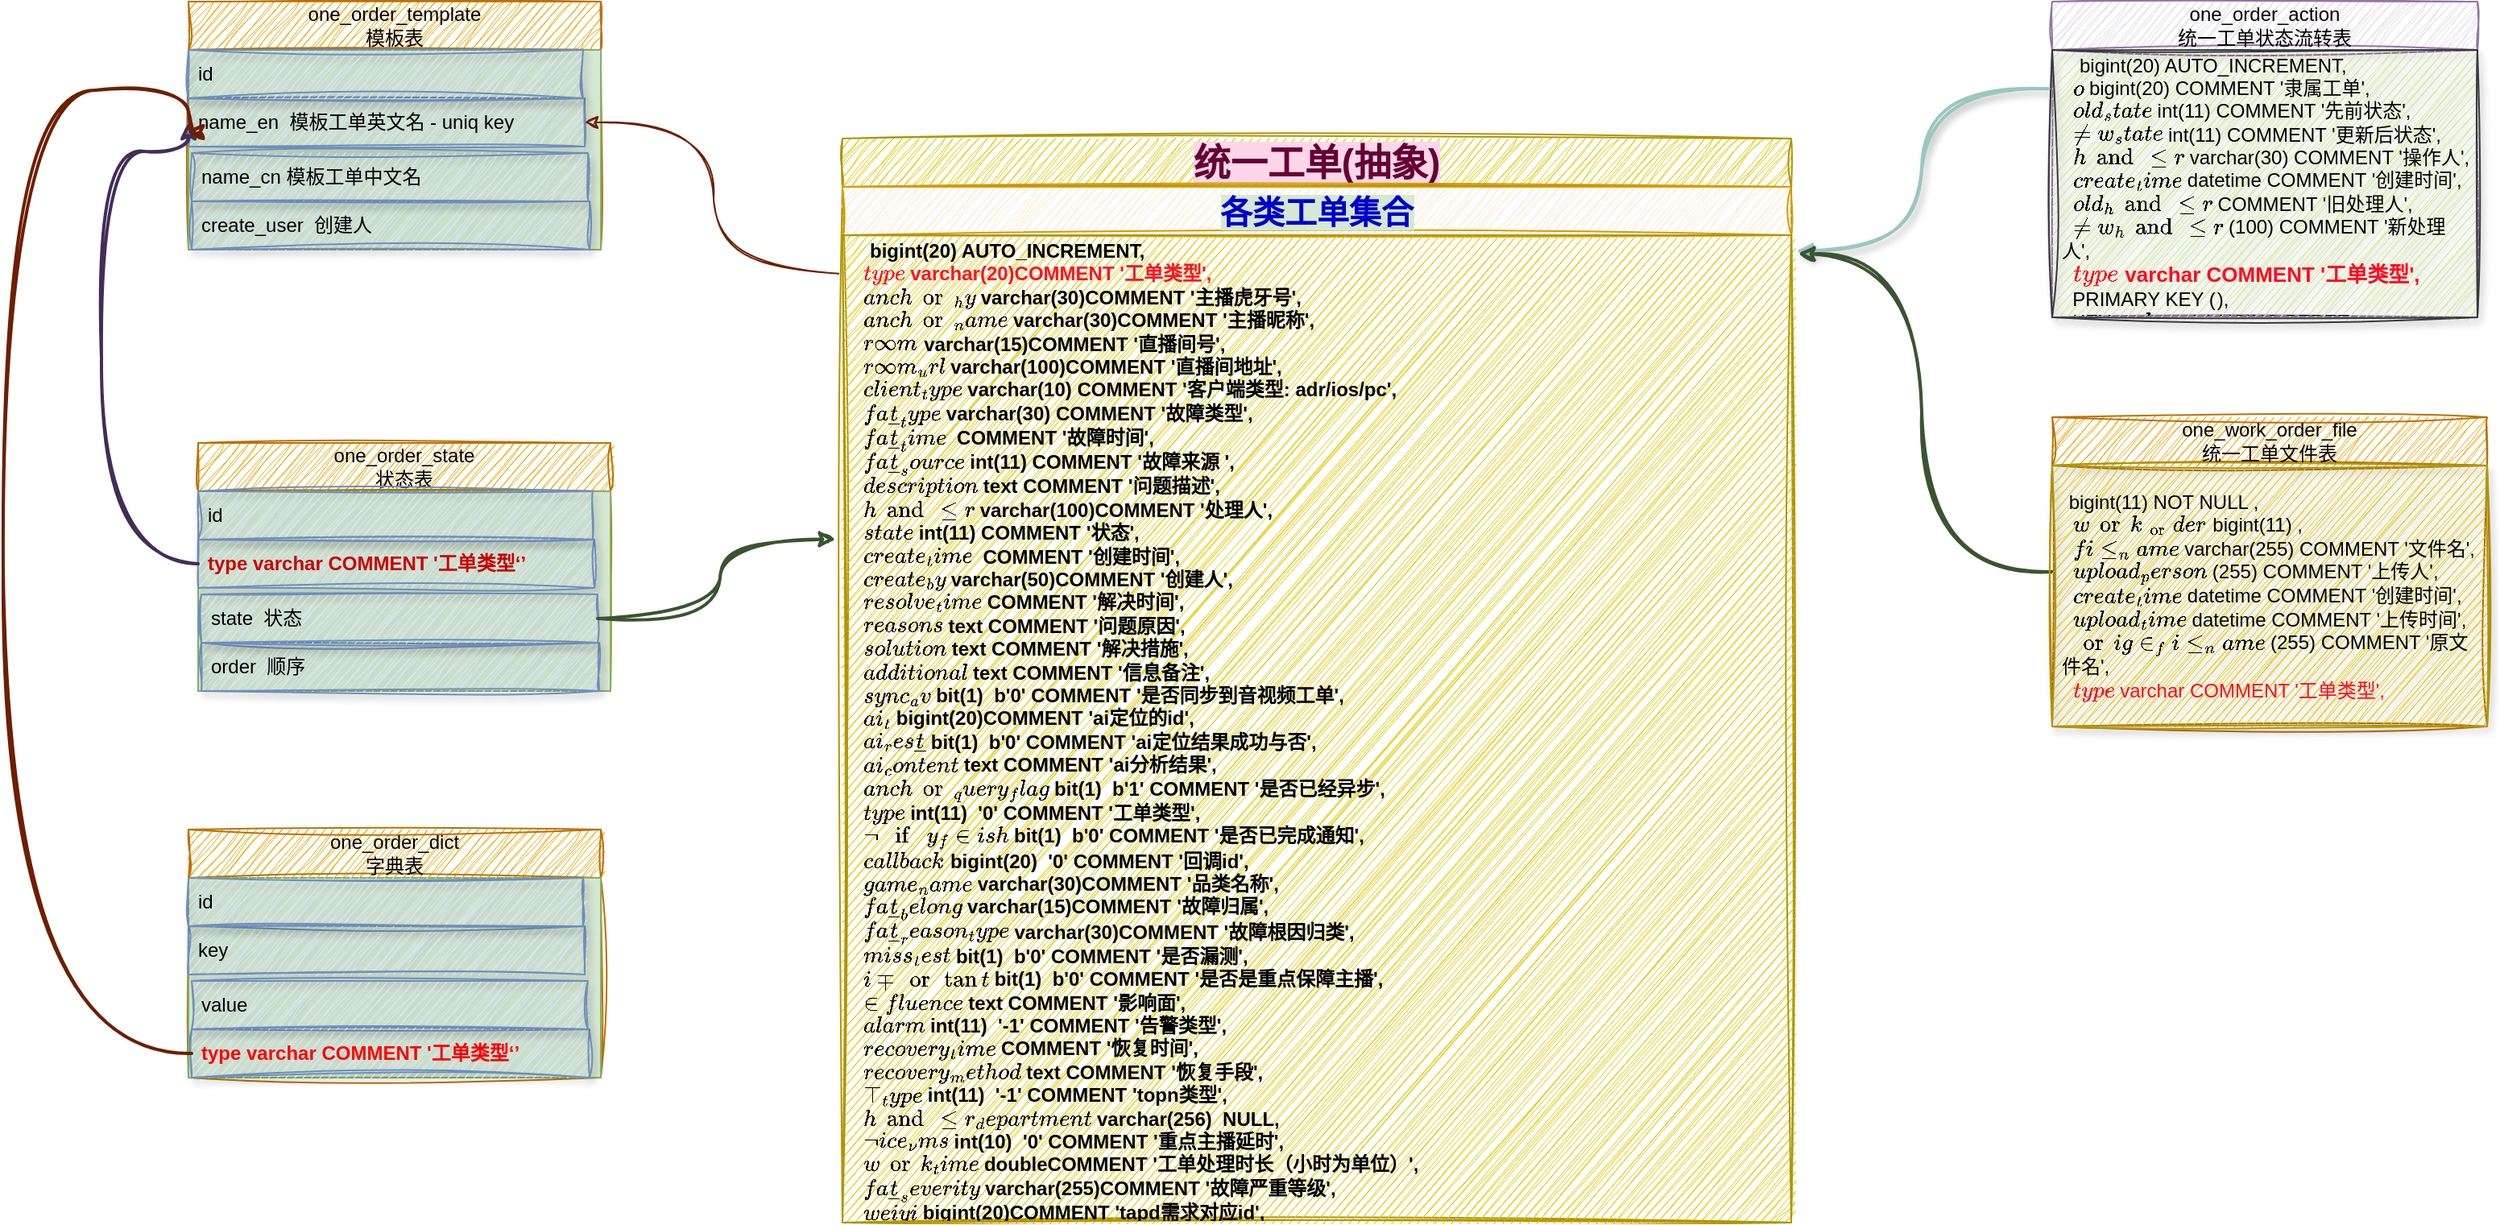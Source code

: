 <mxfile version="21.3.6" type="github">
  <diagram name="第 1 页" id="loO8J_f7rhpcHcMpDg0o">
    <mxGraphModel dx="2501" dy="830" grid="0" gridSize="10" guides="1" tooltips="1" connect="1" arrows="1" fold="1" page="1" pageScale="1" pageWidth="827" pageHeight="1169" math="0" shadow="0">
      <root>
        <mxCell id="0" />
        <mxCell id="1" parent="0" />
        <mxCell id="DDXEKQqKeJ_g27bmDHw1-1" value="&lt;font color=&quot;#660033&quot; style=&quot;font-size: 23px; background-color: rgb(255, 214, 233);&quot;&gt;统一工单(抽象)&lt;/font&gt;" style="swimlane;fontStyle=1;childLayout=stackLayout;horizontal=1;startSize=30;horizontalStack=0;resizeParent=1;resizeParentMax=0;resizeLast=0;collapsible=1;marginBottom=0;whiteSpace=wrap;html=1;fillColor=#e3c800;strokeColor=#B09500;sketch=1;curveFitting=1;jiggle=2;fontColor=#000000;" vertex="1" parent="1">
          <mxGeometry x="283" y="169" width="589" height="673" as="geometry" />
        </mxCell>
        <mxCell id="DDXEKQqKeJ_g27bmDHw1-2" value="&lt;font color=&quot;#0000cc&quot; size=&quot;1&quot;&gt;&lt;b style=&quot;font-size: 20px; background-color: rgb(213, 232, 212);&quot;&gt;各类工单集合&lt;/b&gt;&lt;/font&gt;" style="text;strokeColor=#d79b00;fillColor=#ffe6cc;align=center;verticalAlign=middle;spacingLeft=4;spacingRight=4;overflow=hidden;points=[[0,0.5],[1,0.5]];portConstraint=eastwest;rotatable=0;whiteSpace=wrap;html=1;sketch=1;curveFitting=1;jiggle=2;" vertex="1" parent="DDXEKQqKeJ_g27bmDHw1-1">
          <mxGeometry y="30" width="589" height="30" as="geometry" />
        </mxCell>
        <mxCell id="DDXEKQqKeJ_g27bmDHw1-4" value="&lt;div&gt;&amp;nbsp; `id` bigint(20) AUTO_INCREMENT,&lt;/div&gt;&lt;div&gt;&amp;nbsp; &lt;font color=&quot;#ff1222&quot;&gt;`type` varchar(20)COMMENT &#39;工单类型&#39;,&lt;/font&gt;&lt;/div&gt;&lt;div&gt;&amp;nbsp; `anchor_hyid` varchar(30)COMMENT &#39;主播虎牙号&#39;,&lt;/div&gt;&lt;div&gt;&amp;nbsp; `anchor_name` varchar(30)COMMENT &#39;主播昵称&#39;,&lt;/div&gt;&lt;div&gt;&amp;nbsp; `room_id` varchar(15)COMMENT &#39;直播间号&#39;,&lt;/div&gt;&lt;div&gt;&amp;nbsp; `room_url` varchar(100)COMMENT &#39;直播间地址&#39;,&lt;/div&gt;&lt;div&gt;&amp;nbsp; `client_type` varchar(10) COMMENT &#39;客户端类型: adr/ios/pc&#39;,&lt;/div&gt;&lt;div&gt;&amp;nbsp; `fault_type` varchar(30) COMMENT &#39;故障类型&#39;,&lt;/div&gt;&lt;div&gt;&amp;nbsp; `fault_time`&amp;nbsp; COMMENT &#39;故障时间&#39;,&lt;/div&gt;&lt;div&gt;&amp;nbsp; `fault_source` int(11) COMMENT &#39;故障来源 &#39;,&lt;/div&gt;&lt;div&gt;&amp;nbsp; `description` text COMMENT &#39;问题描述&#39;,&lt;/div&gt;&lt;div&gt;&amp;nbsp; `handler` varchar(100)COMMENT &#39;处理人&#39;,&lt;/div&gt;&lt;div&gt;&amp;nbsp; `state` int(11) COMMENT &#39;状态&#39;,&lt;/div&gt;&lt;div&gt;&amp;nbsp; `create_time`&amp;nbsp; COMMENT &#39;创建时间&#39;,&lt;/div&gt;&lt;div&gt;&amp;nbsp; `create_by` varchar(50)COMMENT &#39;创建人&#39;,&lt;/div&gt;&lt;div&gt;&amp;nbsp; `resolve_time` COMMENT &#39;解决时间&#39;,&lt;/div&gt;&lt;div&gt;&amp;nbsp; `reasons` text COMMENT &#39;问题原因&#39;,&lt;/div&gt;&lt;div&gt;&amp;nbsp; `solution` text COMMENT &#39;解决措施&#39;,&lt;/div&gt;&lt;div&gt;&amp;nbsp; `additional` text COMMENT &#39;信息备注&#39;,&lt;/div&gt;&lt;div&gt;&amp;nbsp; `sync_av` bit(1)&amp;nbsp; b&#39;0&#39; COMMENT &#39;是否同步到音视频工单&#39;,&lt;/div&gt;&lt;div&gt;&amp;nbsp; `ai_tid` bigint(20)COMMENT &#39;ai定位的id&#39;,&lt;/div&gt;&lt;div&gt;&amp;nbsp; `ai_result` bit(1)&amp;nbsp; b&#39;0&#39; COMMENT &#39;ai定位结果成功与否&#39;,&lt;/div&gt;&lt;div&gt;&amp;nbsp; `ai_content` text COMMENT &#39;ai分析结果&#39;,&lt;/div&gt;&lt;div&gt;&amp;nbsp; `anchor_query_flag` bit(1)&amp;nbsp; b&#39;1&#39; COMMENT &#39;是否已经异步&#39;,&lt;/div&gt;&lt;div&gt;&amp;nbsp; `type` int(11)&amp;nbsp; &#39;0&#39; COMMENT &#39;工单类型&#39;,&lt;/div&gt;&lt;div&gt;&amp;nbsp; `notify_finish` bit(1)&amp;nbsp; b&#39;0&#39; COMMENT &#39;是否已完成通知&#39;,&lt;/div&gt;&lt;div&gt;&amp;nbsp; `callback_id` bigint(20)&amp;nbsp; &#39;0&#39; COMMENT &#39;回调id&#39;,&lt;/div&gt;&lt;div&gt;&amp;nbsp; `game_name` varchar(30)COMMENT &#39;品类名称&#39;,&lt;/div&gt;&lt;div&gt;&amp;nbsp; `fault_belong` varchar(15)COMMENT &#39;故障归属&#39;,&lt;/div&gt;&lt;div&gt;&amp;nbsp; `fault_reason_type` varchar(30)COMMENT &#39;故障根因归类&#39;,&lt;/div&gt;&lt;div&gt;&amp;nbsp; `miss_test` bit(1)&amp;nbsp; b&#39;0&#39; COMMENT &#39;是否漏测&#39;,&lt;/div&gt;&lt;div&gt;&amp;nbsp; `important` bit(1)&amp;nbsp; b&#39;0&#39; COMMENT &#39;是否是重点保障主播&#39;,&lt;/div&gt;&lt;div&gt;&amp;nbsp; `influence` text COMMENT &#39;影响面&#39;,&lt;/div&gt;&lt;div&gt;&amp;nbsp; `alarm` int(11)&amp;nbsp; &#39;-1&#39; COMMENT &#39;告警类型&#39;,&lt;/div&gt;&lt;div&gt;&amp;nbsp; `recovery_time` COMMENT &#39;恢复时间&#39;,&lt;/div&gt;&lt;div&gt;&amp;nbsp; `recovery_method` text COMMENT &#39;恢复手段&#39;,&lt;/div&gt;&lt;div&gt;&amp;nbsp; `top_type` int(11)&amp;nbsp; &#39;-1&#39; COMMENT &#39;topn类型&#39;,&lt;/div&gt;&lt;div&gt;&amp;nbsp; `handler_department` varchar(256)&amp;nbsp; NULL,&lt;/div&gt;&lt;div&gt;&amp;nbsp; `notice_nums` int(10)&amp;nbsp; &#39;0&#39; COMMENT &#39;重点主播延时&#39;,&lt;/div&gt;&lt;div&gt;&amp;nbsp; `work_time` doubleCOMMENT &#39;工单处理时长（小时为单位）&#39;,&lt;/div&gt;&lt;div&gt;&amp;nbsp; `fault_severity` varchar(255)COMMENT &#39;故障严重等级&#39;,&lt;/div&gt;&lt;div&gt;&amp;nbsp; `weiyiid` bigint(20)COMMENT &#39;tapd需求对应id&#39;,&lt;/div&gt;&lt;div&gt;&amp;nbsp; `biz_type` int(11)&amp;nbsp; NULL,&lt;/div&gt;&lt;div&gt;&amp;nbsp; `main_tips` varchar(400)COMMENT &#39;主报表链接&#39;,&lt;/div&gt;&lt;div&gt;&amp;nbsp; `sub_tips` varchar(400)COMMENT &#39;子报表链接&#39;,&lt;/div&gt;&lt;div&gt;&amp;nbsp; `context` text COMMENT &#39;告警上下文(音视频推送进来)&#39;,&lt;/div&gt;&lt;div&gt;&amp;nbsp; `feedback_nums` int(11)&amp;nbsp; &#39;0&#39; COMMENT &#39;反馈数量/人数&#39;,&lt;/div&gt;&lt;div&gt;&amp;nbsp; `user_feedback_time`&amp;nbsp; COMMENT &#39;用户反馈时间&#39;,&lt;/div&gt;&lt;div&gt;&amp;nbsp; `assistant_feedback_time`&amp;nbsp; COMMENT &#39;客服反馈时间&#39;,&lt;/div&gt;&lt;div&gt;&amp;nbsp; `affect_business` varchar(200)COMMENT &#39;影响业务&#39;,&lt;/div&gt;&lt;div&gt;&amp;nbsp; `response_time` COMMENT &#39;响应时间&#39;,&lt;/div&gt;&lt;div&gt;&amp;nbsp; `happen_start_time` COMMENT &#39;多发故障起始时间&#39;,&lt;/div&gt;&lt;div&gt;&amp;nbsp; `happen_end_time` COMMENT &#39;多发故障结束时间&#39;,&lt;/div&gt;&lt;div&gt;&amp;nbsp; `dept` varchar(50) COMMENT &#39;部门&#39;,&lt;/div&gt;&lt;div&gt;&amp;nbsp; `group_name` varchar(50) COMMENT &#39;组名&#39;,&lt;/div&gt;&lt;div&gt;&amp;nbsp; `persons` varchar(1000) COMMENT &#39;值班人员列表, 逗号分隔&#39;,&lt;/div&gt;&lt;div&gt;&amp;nbsp; `schedule_type` int(11)&amp;nbsp; &#39;0&#39; COMMENT &#39;排班方式&#39;,&lt;/div&gt;&lt;div&gt;&amp;nbsp; `wxg_robot_sdk` varchar(500)COMMENT &#39;微信群机器人&#39;,&lt;/div&gt;&lt;div&gt;&amp;nbsp; `category` varchar(200) COMMENT &#39;品类名称&#39;,&lt;/div&gt;&lt;div&gt;&amp;nbsp; `activity_name` varchar(200) COMMENT &#39;活动名称&#39;,&lt;/div&gt;&lt;div&gt;&amp;nbsp; `feedback_time` COMMENT &#39;反馈时间&#39;,&lt;/div&gt;&lt;div&gt;&amp;nbsp; `modify_time` COMMENT &#39;修改时间&#39;,&lt;/div&gt;" style="text;strokeColor=#B09500;fillColor=#e3c800;align=left;verticalAlign=middle;spacingLeft=4;spacingRight=4;overflow=hidden;points=[[0,0.5],[1,0.5]];portConstraint=eastwest;rotatable=0;whiteSpace=wrap;html=1;sketch=1;curveFitting=1;jiggle=2;fontColor=#000000;fontStyle=1" vertex="1" parent="DDXEKQqKeJ_g27bmDHw1-1">
          <mxGeometry y="60" width="589" height="613" as="geometry" />
        </mxCell>
        <mxCell id="DDXEKQqKeJ_g27bmDHw1-35" value="one_order_state&lt;br&gt;状态表" style="swimlane;fontStyle=0;childLayout=stackLayout;horizontal=1;startSize=30;horizontalStack=0;resizeParent=1;resizeParentMax=0;resizeLast=0;collapsible=1;marginBottom=0;whiteSpace=wrap;html=1;sketch=1;curveFitting=1;jiggle=2;fillColor=#f0a30a;fontColor=#000000;strokeColor=#BD7000;movable=1;resizable=1;rotatable=1;deletable=1;editable=1;locked=0;connectable=1;container=0;" vertex="1" parent="1">
          <mxGeometry x="-117" y="358" width="256" height="154" as="geometry" />
        </mxCell>
        <mxCell id="DDXEKQqKeJ_g27bmDHw1-44" value="" style="group;fillColor=#d5e8d4;strokeColor=#82b366;" vertex="1" connectable="0" parent="DDXEKQqKeJ_g27bmDHw1-35">
          <mxGeometry y="30" width="256" height="124" as="geometry" />
        </mxCell>
        <mxCell id="DDXEKQqKeJ_g27bmDHw1-43" value="order&amp;nbsp; 顺序" style="text;strokeColor=#6c8ebf;fillColor=#dae8fc;align=left;verticalAlign=middle;spacingLeft=4;spacingRight=4;overflow=hidden;points=[[0,0.5],[1,0.5]];portConstraint=eastwest;rotatable=0;whiteSpace=wrap;html=1;sketch=1;curveFitting=1;jiggle=2;shadow=1;" vertex="1" parent="DDXEKQqKeJ_g27bmDHw1-44">
          <mxGeometry x="2" y="94" width="247" height="30" as="geometry" />
        </mxCell>
        <mxCell id="DDXEKQqKeJ_g27bmDHw1-37" value="&lt;b&gt;&lt;font color=&quot;#cc0000&quot;&gt;type varchar COMMENT &#39;工单类型‘’&amp;nbsp;&lt;/font&gt;&lt;/b&gt;" style="text;strokeColor=#6c8ebf;fillColor=#dae8fc;align=left;verticalAlign=middle;spacingLeft=4;spacingRight=4;overflow=hidden;points=[[0,0.5],[1,0.5]];portConstraint=eastwest;rotatable=0;whiteSpace=wrap;html=1;sketch=1;curveFitting=1;jiggle=2;shadow=1;" vertex="1" parent="DDXEKQqKeJ_g27bmDHw1-44">
          <mxGeometry y="30" width="246" height="30" as="geometry" />
        </mxCell>
        <mxCell id="DDXEKQqKeJ_g27bmDHw1-38" value="state&amp;nbsp; 状态" style="text;strokeColor=#6c8ebf;fillColor=#dae8fc;align=left;verticalAlign=middle;spacingLeft=4;spacingRight=4;overflow=hidden;points=[[0,0.5],[1,0.5]];portConstraint=eastwest;rotatable=0;whiteSpace=wrap;html=1;sketch=1;curveFitting=1;jiggle=2;shadow=1;" vertex="1" parent="DDXEKQqKeJ_g27bmDHw1-44">
          <mxGeometry x="2" y="64" width="246" height="30" as="geometry" />
        </mxCell>
        <mxCell id="DDXEKQqKeJ_g27bmDHw1-36" value="id" style="text;strokeColor=#6c8ebf;fillColor=#dae8fc;align=left;verticalAlign=middle;spacingLeft=4;spacingRight=4;overflow=hidden;points=[[0,0.5],[1,0.5]];portConstraint=eastwest;rotatable=0;whiteSpace=wrap;html=1;sketch=1;curveFitting=1;jiggle=2;shadow=1;" vertex="1" parent="DDXEKQqKeJ_g27bmDHw1-44">
          <mxGeometry width="245" height="30" as="geometry" />
        </mxCell>
        <mxCell id="DDXEKQqKeJ_g27bmDHw1-39" value="one_order_action&lt;br&gt;统一工单状态流转表" style="swimlane;fontStyle=0;childLayout=stackLayout;horizontal=1;startSize=30;horizontalStack=0;resizeParent=1;resizeParentMax=0;resizeLast=0;collapsible=1;marginBottom=0;whiteSpace=wrap;html=1;sketch=1;curveFitting=1;jiggle=2;fillColor=#e1d5e7;strokeColor=#9673a6;" vertex="1" parent="1">
          <mxGeometry x="1034" y="84" width="264" height="196" as="geometry" />
        </mxCell>
        <mxCell id="DDXEKQqKeJ_g27bmDHw1-40" value="&lt;div&gt;&amp;nbsp; `id` bigint(20) AUTO_INCREMENT,&lt;/div&gt;&lt;div&gt;&amp;nbsp; `oid` bigint(20) COMMENT &#39;隶属工单&#39;,&lt;/div&gt;&lt;div&gt;&amp;nbsp; `old_state` int(11) COMMENT &#39;先前状态&#39;,&lt;/div&gt;&lt;div&gt;&amp;nbsp; `new_state` int(11) COMMENT &#39;更新后状态&#39;,&lt;/div&gt;&lt;div&gt;&amp;nbsp; `handler` varchar(30) COMMENT &#39;操作人&#39;,&lt;/div&gt;&lt;div&gt;&amp;nbsp; `create_time` datetime COMMENT &#39;创建时间&#39;,&lt;/div&gt;&lt;div&gt;&amp;nbsp; `old_handler` COMMENT &#39;旧处理人&#39;,&lt;/div&gt;&lt;div style=&quot;border-color: var(--border-color); font-style: normal; font-variant-ligatures: normal; font-variant-caps: normal; font-weight: 400; font-size: 12px; font-family: Helvetica;&quot;&gt;&amp;nbsp; `new_handler` (100) COMMENT &#39;新处理人&#39;,&lt;/div&gt;&lt;div style=&quot;border-color: var(--border-color); font-style: normal; font-variant-ligatures: normal; font-variant-caps: normal; font-size: 12px; font-family: Helvetica;&quot;&gt;&lt;span style=&quot;font-size: 13px;&quot;&gt;&lt;b&gt;&amp;nbsp;&lt;font style=&quot;font-size: 13px;&quot; color=&quot;#ff0a23&quot;&gt; `type` varchar COMMENT &#39;工单类型&#39;,&lt;span style=&quot;background-color: initial;&quot;&gt;&amp;nbsp;&amp;nbsp;&lt;/span&gt;&lt;/font&gt;&lt;/b&gt;&lt;/span&gt;&lt;/div&gt;&lt;div&gt;&amp;nbsp; PRIMARY KEY (`id`),&lt;/div&gt;&lt;div&gt;&amp;nbsp; KEY `index_oid` (`oid`) USING BTREE&lt;/div&gt;" style="text;strokeColor=#36393d;fillColor=#cdeb8b;align=left;verticalAlign=middle;spacingLeft=4;spacingRight=4;overflow=hidden;points=[[0,0.5],[1,0.5]];portConstraint=eastwest;rotatable=0;whiteSpace=wrap;html=1;sketch=1;curveFitting=1;jiggle=2;shadow=1;" vertex="1" parent="DDXEKQqKeJ_g27bmDHw1-39">
          <mxGeometry y="30" width="264" height="166" as="geometry" />
        </mxCell>
        <mxCell id="DDXEKQqKeJ_g27bmDHw1-47" style="edgeStyle=orthogonalEdgeStyle;rounded=0;orthogonalLoop=1;jettySize=auto;html=1;entryX=1.005;entryY=0.016;entryDx=0;entryDy=0;entryPerimeter=0;curved=1;shadow=1;sketch=1;curveFitting=1;jiggle=2;strokeWidth=2;strokeColor=#9AC7BF;exitX=-0.008;exitY=0.145;exitDx=0;exitDy=0;exitPerimeter=0;" edge="1" parent="1" source="DDXEKQqKeJ_g27bmDHw1-40" target="DDXEKQqKeJ_g27bmDHw1-4">
          <mxGeometry relative="1" as="geometry" />
        </mxCell>
        <mxCell id="DDXEKQqKeJ_g27bmDHw1-75" style="edgeStyle=orthogonalEdgeStyle;rounded=0;orthogonalLoop=1;jettySize=auto;html=1;curved=1;fillColor=#6d8764;strokeColor=#3A5431;entryX=1.007;entryY=0.019;entryDx=0;entryDy=0;entryPerimeter=0;strokeWidth=2;sketch=1;curveFitting=1;jiggle=2;" edge="1" parent="1" source="DDXEKQqKeJ_g27bmDHw1-48" target="DDXEKQqKeJ_g27bmDHw1-4">
          <mxGeometry relative="1" as="geometry">
            <mxPoint x="945" y="466" as="targetPoint" />
          </mxGeometry>
        </mxCell>
        <mxCell id="DDXEKQqKeJ_g27bmDHw1-48" value="one_work_order_file&lt;br&gt;统一工单文件表" style="swimlane;fontStyle=0;childLayout=stackLayout;horizontal=1;startSize=30;horizontalStack=0;resizeParent=1;resizeParentMax=0;resizeLast=0;collapsible=1;marginBottom=0;whiteSpace=wrap;html=1;sketch=1;curveFitting=1;jiggle=2;fillColor=#f0a30a;fontColor=#000000;strokeColor=#BD7000;" vertex="1" parent="1">
          <mxGeometry x="1034" y="342" width="270" height="192" as="geometry" />
        </mxCell>
        <mxCell id="DDXEKQqKeJ_g27bmDHw1-49" value="&lt;div&gt;`id` bigint(11) NOT NULL ,&lt;/div&gt;&lt;div&gt;&amp;nbsp; `work_order_id` bigint(11) ,&lt;/div&gt;&lt;div&gt;&amp;nbsp; `file_name` varchar(255) COMMENT &#39;文件名&#39;,&lt;/div&gt;&lt;div&gt;&amp;nbsp; `upload_person` (255) COMMENT &#39;上传人&#39;,&lt;/div&gt;&lt;div&gt;&amp;nbsp; `create_time` datetime COMMENT &#39;创建时间&#39;,&lt;/div&gt;&lt;div&gt;&amp;nbsp; `upload_time` datetime COMMENT &#39;上传时间&#39;,&lt;/div&gt;&lt;div&gt;&amp;nbsp; `origin_file_name` (255) COMMENT &#39;原文件名&#39;,&lt;/div&gt;&lt;div&gt;&lt;div style=&quot;border-color: var(--border-color); font-style: normal; font-variant-ligatures: normal; font-variant-caps: normal; font-weight: 400; font-size: 12px; font-family: Helvetica;&quot;&gt;&amp;nbsp;&lt;font style=&quot;border-color: var(--border-color);&quot; color=&quot;#ff0a23&quot;&gt;&amp;nbsp;`type` varchar COMMENT &#39;工单类型&#39;,&lt;/font&gt;&lt;/div&gt;&lt;/div&gt;" style="text;strokeColor=#B09500;fillColor=#e3c800;align=left;verticalAlign=middle;spacingLeft=4;spacingRight=4;overflow=hidden;points=[[0,0.5],[1,0.5]];portConstraint=eastwest;rotatable=0;whiteSpace=wrap;html=1;sketch=1;curveFitting=1;jiggle=2;shadow=1;fontColor=#000000;" vertex="1" parent="DDXEKQqKeJ_g27bmDHw1-48">
          <mxGeometry y="30" width="270" height="162" as="geometry" />
        </mxCell>
        <mxCell id="DDXEKQqKeJ_g27bmDHw1-65" value="one_order_template&lt;br&gt;模板表" style="swimlane;fontStyle=0;childLayout=stackLayout;horizontal=1;startSize=30;horizontalStack=0;resizeParent=1;resizeParentMax=0;resizeLast=0;collapsible=1;marginBottom=0;whiteSpace=wrap;html=1;sketch=1;curveFitting=1;jiggle=2;fillColor=#f0a30a;fontColor=#000000;strokeColor=#BD7000;movable=1;resizable=1;rotatable=1;deletable=1;editable=1;locked=0;connectable=1;container=0;" vertex="1" parent="1">
          <mxGeometry x="-123" y="84" width="256" height="154" as="geometry" />
        </mxCell>
        <mxCell id="DDXEKQqKeJ_g27bmDHw1-66" value="" style="group;fillColor=#d5e8d4;strokeColor=#82b366;" vertex="1" connectable="0" parent="DDXEKQqKeJ_g27bmDHw1-65">
          <mxGeometry y="30" width="256" height="124" as="geometry" />
        </mxCell>
        <mxCell id="DDXEKQqKeJ_g27bmDHw1-67" value="create_user&amp;nbsp; 创建人" style="text;strokeColor=#6c8ebf;fillColor=#dae8fc;align=left;verticalAlign=middle;spacingLeft=4;spacingRight=4;overflow=hidden;points=[[0,0.5],[1,0.5]];portConstraint=eastwest;rotatable=0;whiteSpace=wrap;html=1;sketch=1;curveFitting=1;jiggle=2;shadow=1;" vertex="1" parent="DDXEKQqKeJ_g27bmDHw1-66">
          <mxGeometry x="2" y="94" width="247" height="30" as="geometry" />
        </mxCell>
        <mxCell id="DDXEKQqKeJ_g27bmDHw1-68" value="name_en&amp;nbsp; 模板工单英文名 - uniq key" style="text;strokeColor=#6c8ebf;fillColor=#dae8fc;align=left;verticalAlign=middle;spacingLeft=4;spacingRight=4;overflow=hidden;points=[[0,0.5],[1,0.5]];portConstraint=eastwest;rotatable=0;whiteSpace=wrap;html=1;sketch=1;curveFitting=1;jiggle=2;shadow=1;" vertex="1" parent="DDXEKQqKeJ_g27bmDHw1-66">
          <mxGeometry y="30" width="246" height="30" as="geometry" />
        </mxCell>
        <mxCell id="DDXEKQqKeJ_g27bmDHw1-69" value="name_cn 模板工单中文名" style="text;strokeColor=#6c8ebf;fillColor=#dae8fc;align=left;verticalAlign=middle;spacingLeft=4;spacingRight=4;overflow=hidden;points=[[0,0.5],[1,0.5]];portConstraint=eastwest;rotatable=0;whiteSpace=wrap;html=1;sketch=1;curveFitting=1;jiggle=2;shadow=1;" vertex="1" parent="DDXEKQqKeJ_g27bmDHw1-66">
          <mxGeometry x="2" y="64" width="246" height="30" as="geometry" />
        </mxCell>
        <mxCell id="DDXEKQqKeJ_g27bmDHw1-70" value="id" style="text;strokeColor=#6c8ebf;fillColor=#dae8fc;align=left;verticalAlign=middle;spacingLeft=4;spacingRight=4;overflow=hidden;points=[[0,0.5],[1,0.5]];portConstraint=eastwest;rotatable=0;whiteSpace=wrap;html=1;sketch=1;curveFitting=1;jiggle=2;shadow=1;" vertex="1" parent="DDXEKQqKeJ_g27bmDHw1-66">
          <mxGeometry width="245" height="30" as="geometry" />
        </mxCell>
        <mxCell id="DDXEKQqKeJ_g27bmDHw1-76" style="edgeStyle=orthogonalEdgeStyle;rounded=0;orthogonalLoop=1;jettySize=auto;html=1;entryX=1;entryY=0.5;entryDx=0;entryDy=0;exitX=-0.004;exitY=0.039;exitDx=0;exitDy=0;exitPerimeter=0;fillColor=#a0522d;strokeColor=#6D1F00;curved=1;sketch=1;curveFitting=1;jiggle=2;" edge="1" parent="1" source="DDXEKQqKeJ_g27bmDHw1-4" target="DDXEKQqKeJ_g27bmDHw1-68">
          <mxGeometry relative="1" as="geometry" />
        </mxCell>
        <mxCell id="DDXEKQqKeJ_g27bmDHw1-77" style="edgeStyle=orthogonalEdgeStyle;rounded=0;orthogonalLoop=1;jettySize=auto;html=1;curved=1;strokeWidth=2;sketch=1;curveFitting=1;jiggle=2;fillColor=#76608a;strokeColor=#432D57;entryX=0;entryY=0.5;entryDx=0;entryDy=0;" edge="1" parent="1" source="DDXEKQqKeJ_g27bmDHw1-37" target="DDXEKQqKeJ_g27bmDHw1-68">
          <mxGeometry relative="1" as="geometry">
            <mxPoint x="-151" y="170" as="targetPoint" />
            <Array as="points">
              <mxPoint x="-177" y="433" />
              <mxPoint x="-177" y="177" />
              <mxPoint x="-123" y="177" />
            </Array>
          </mxGeometry>
        </mxCell>
        <mxCell id="DDXEKQqKeJ_g27bmDHw1-78" style="edgeStyle=orthogonalEdgeStyle;rounded=0;orthogonalLoop=1;jettySize=auto;html=1;entryX=-0.007;entryY=0.308;entryDx=0;entryDy=0;entryPerimeter=0;curved=1;fillColor=#6d8764;strokeColor=#3A5431;strokeWidth=2;sketch=1;curveFitting=1;jiggle=2;" edge="1" parent="1" source="DDXEKQqKeJ_g27bmDHw1-38" target="DDXEKQqKeJ_g27bmDHw1-4">
          <mxGeometry relative="1" as="geometry" />
        </mxCell>
        <mxCell id="DDXEKQqKeJ_g27bmDHw1-79" value="one_order_dict&lt;br&gt;字典表" style="swimlane;fontStyle=0;childLayout=stackLayout;horizontal=1;startSize=30;horizontalStack=0;resizeParent=1;resizeParentMax=0;resizeLast=0;collapsible=1;marginBottom=0;whiteSpace=wrap;html=1;sketch=1;curveFitting=1;jiggle=2;fillColor=#f0a30a;fontColor=#000000;strokeColor=#BD7000;movable=1;resizable=1;rotatable=1;deletable=1;editable=1;locked=0;connectable=1;container=0;" vertex="1" parent="1">
          <mxGeometry x="-123" y="598" width="256" height="154" as="geometry" />
        </mxCell>
        <mxCell id="DDXEKQqKeJ_g27bmDHw1-80" value="" style="group;fillColor=#d5e8d4;strokeColor=#82b366;" vertex="1" connectable="0" parent="DDXEKQqKeJ_g27bmDHw1-79">
          <mxGeometry y="30" width="256" height="124" as="geometry" />
        </mxCell>
        <mxCell id="DDXEKQqKeJ_g27bmDHw1-81" value="&lt;font color=&quot;#ff0000&quot;&gt;&lt;b&gt;type varchar COMMENT &#39;工单类型‘’&amp;nbsp;&lt;/b&gt;&lt;/font&gt;" style="text;strokeColor=#6c8ebf;fillColor=#dae8fc;align=left;verticalAlign=middle;spacingLeft=4;spacingRight=4;overflow=hidden;points=[[0,0.5],[1,0.5]];portConstraint=eastwest;rotatable=0;whiteSpace=wrap;html=1;sketch=1;curveFitting=1;jiggle=2;shadow=1;" vertex="1" parent="DDXEKQqKeJ_g27bmDHw1-80">
          <mxGeometry x="2" y="94" width="247" height="30" as="geometry" />
        </mxCell>
        <mxCell id="DDXEKQqKeJ_g27bmDHw1-82" value="key" style="text;strokeColor=#6c8ebf;fillColor=#dae8fc;align=left;verticalAlign=middle;spacingLeft=4;spacingRight=4;overflow=hidden;points=[[0,0.5],[1,0.5]];portConstraint=eastwest;rotatable=0;whiteSpace=wrap;html=1;sketch=1;curveFitting=1;jiggle=2;shadow=1;" vertex="1" parent="DDXEKQqKeJ_g27bmDHw1-80">
          <mxGeometry y="30" width="246" height="30" as="geometry" />
        </mxCell>
        <mxCell id="DDXEKQqKeJ_g27bmDHw1-83" value="value" style="text;strokeColor=#6c8ebf;fillColor=#dae8fc;align=left;verticalAlign=middle;spacingLeft=4;spacingRight=4;overflow=hidden;points=[[0,0.5],[1,0.5]];portConstraint=eastwest;rotatable=0;whiteSpace=wrap;html=1;sketch=1;curveFitting=1;jiggle=2;shadow=1;" vertex="1" parent="DDXEKQqKeJ_g27bmDHw1-80">
          <mxGeometry x="2" y="64" width="246" height="30" as="geometry" />
        </mxCell>
        <mxCell id="DDXEKQqKeJ_g27bmDHw1-84" value="id" style="text;strokeColor=#6c8ebf;fillColor=#dae8fc;align=left;verticalAlign=middle;spacingLeft=4;spacingRight=4;overflow=hidden;points=[[0,0.5],[1,0.5]];portConstraint=eastwest;rotatable=0;whiteSpace=wrap;html=1;sketch=1;curveFitting=1;jiggle=2;shadow=1;" vertex="1" parent="DDXEKQqKeJ_g27bmDHw1-80">
          <mxGeometry width="245" height="30" as="geometry" />
        </mxCell>
        <mxCell id="DDXEKQqKeJ_g27bmDHw1-85" style="edgeStyle=orthogonalEdgeStyle;rounded=0;orthogonalLoop=1;jettySize=auto;html=1;strokeWidth=2;fillColor=#a0522d;strokeColor=#6D1F00;curved=1;sketch=1;curveFitting=1;jiggle=2;" edge="1" parent="1" source="DDXEKQqKeJ_g27bmDHw1-81">
          <mxGeometry relative="1" as="geometry">
            <mxPoint x="-124" y="165" as="targetPoint" />
            <Array as="points">
              <mxPoint x="-238" y="737" />
              <mxPoint x="-238" y="139" />
              <mxPoint x="-123" y="139" />
            </Array>
          </mxGeometry>
        </mxCell>
      </root>
    </mxGraphModel>
  </diagram>
</mxfile>
